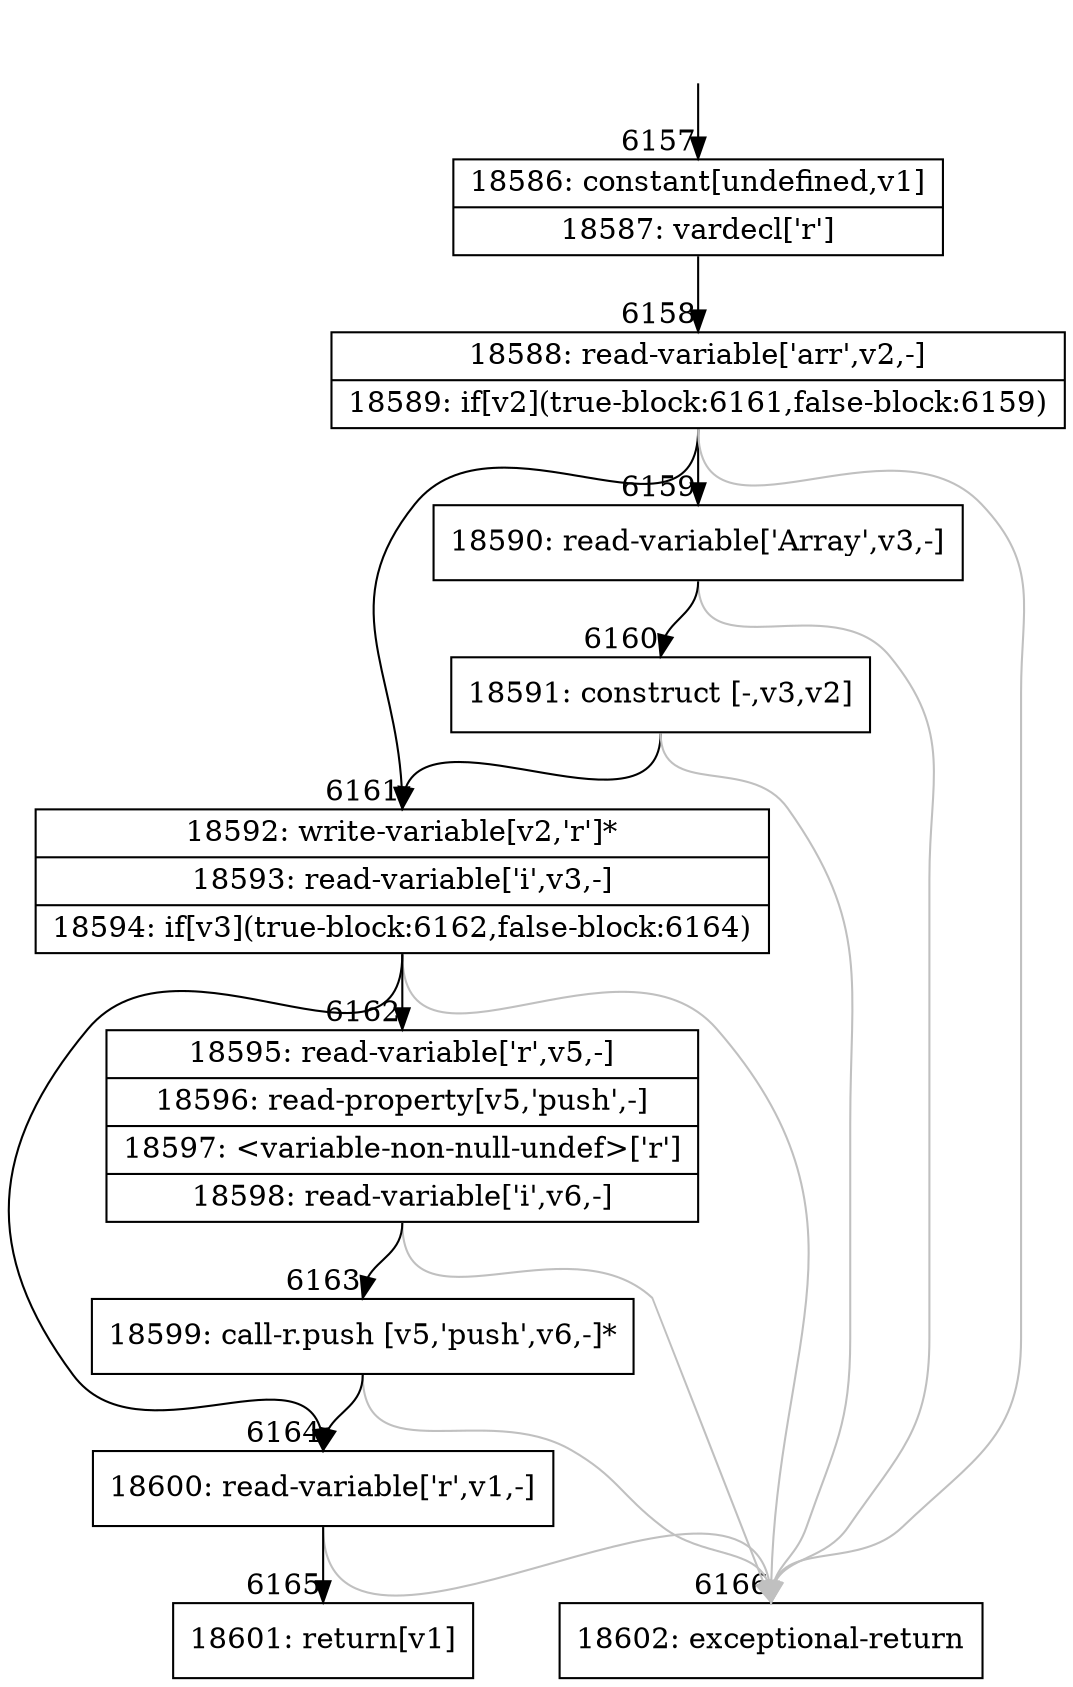 digraph {
rankdir="TD"
BB_entry417[shape=none,label=""];
BB_entry417 -> BB6157 [tailport=s, headport=n, headlabel="    6157"]
BB6157 [shape=record label="{18586: constant[undefined,v1]|18587: vardecl['r']}" ] 
BB6157 -> BB6158 [tailport=s, headport=n, headlabel="      6158"]
BB6158 [shape=record label="{18588: read-variable['arr',v2,-]|18589: if[v2](true-block:6161,false-block:6159)}" ] 
BB6158 -> BB6161 [tailport=s, headport=n, headlabel="      6161"]
BB6158 -> BB6159 [tailport=s, headport=n, headlabel="      6159"]
BB6158 -> BB6166 [tailport=s, headport=n, color=gray, headlabel="      6166"]
BB6159 [shape=record label="{18590: read-variable['Array',v3,-]}" ] 
BB6159 -> BB6160 [tailport=s, headport=n, headlabel="      6160"]
BB6159 -> BB6166 [tailport=s, headport=n, color=gray]
BB6160 [shape=record label="{18591: construct [-,v3,v2]}" ] 
BB6160 -> BB6161 [tailport=s, headport=n]
BB6160 -> BB6166 [tailport=s, headport=n, color=gray]
BB6161 [shape=record label="{18592: write-variable[v2,'r']*|18593: read-variable['i',v3,-]|18594: if[v3](true-block:6162,false-block:6164)}" ] 
BB6161 -> BB6162 [tailport=s, headport=n, headlabel="      6162"]
BB6161 -> BB6164 [tailport=s, headport=n, headlabel="      6164"]
BB6161 -> BB6166 [tailport=s, headport=n, color=gray]
BB6162 [shape=record label="{18595: read-variable['r',v5,-]|18596: read-property[v5,'push',-]|18597: \<variable-non-null-undef\>['r']|18598: read-variable['i',v6,-]}" ] 
BB6162 -> BB6163 [tailport=s, headport=n, headlabel="      6163"]
BB6162 -> BB6166 [tailport=s, headport=n, color=gray]
BB6163 [shape=record label="{18599: call-r.push [v5,'push',v6,-]*}" ] 
BB6163 -> BB6164 [tailport=s, headport=n]
BB6163 -> BB6166 [tailport=s, headport=n, color=gray]
BB6164 [shape=record label="{18600: read-variable['r',v1,-]}" ] 
BB6164 -> BB6165 [tailport=s, headport=n, headlabel="      6165"]
BB6164 -> BB6166 [tailport=s, headport=n, color=gray]
BB6165 [shape=record label="{18601: return[v1]}" ] 
BB6166 [shape=record label="{18602: exceptional-return}" ] 
//#$~ 8939
}
